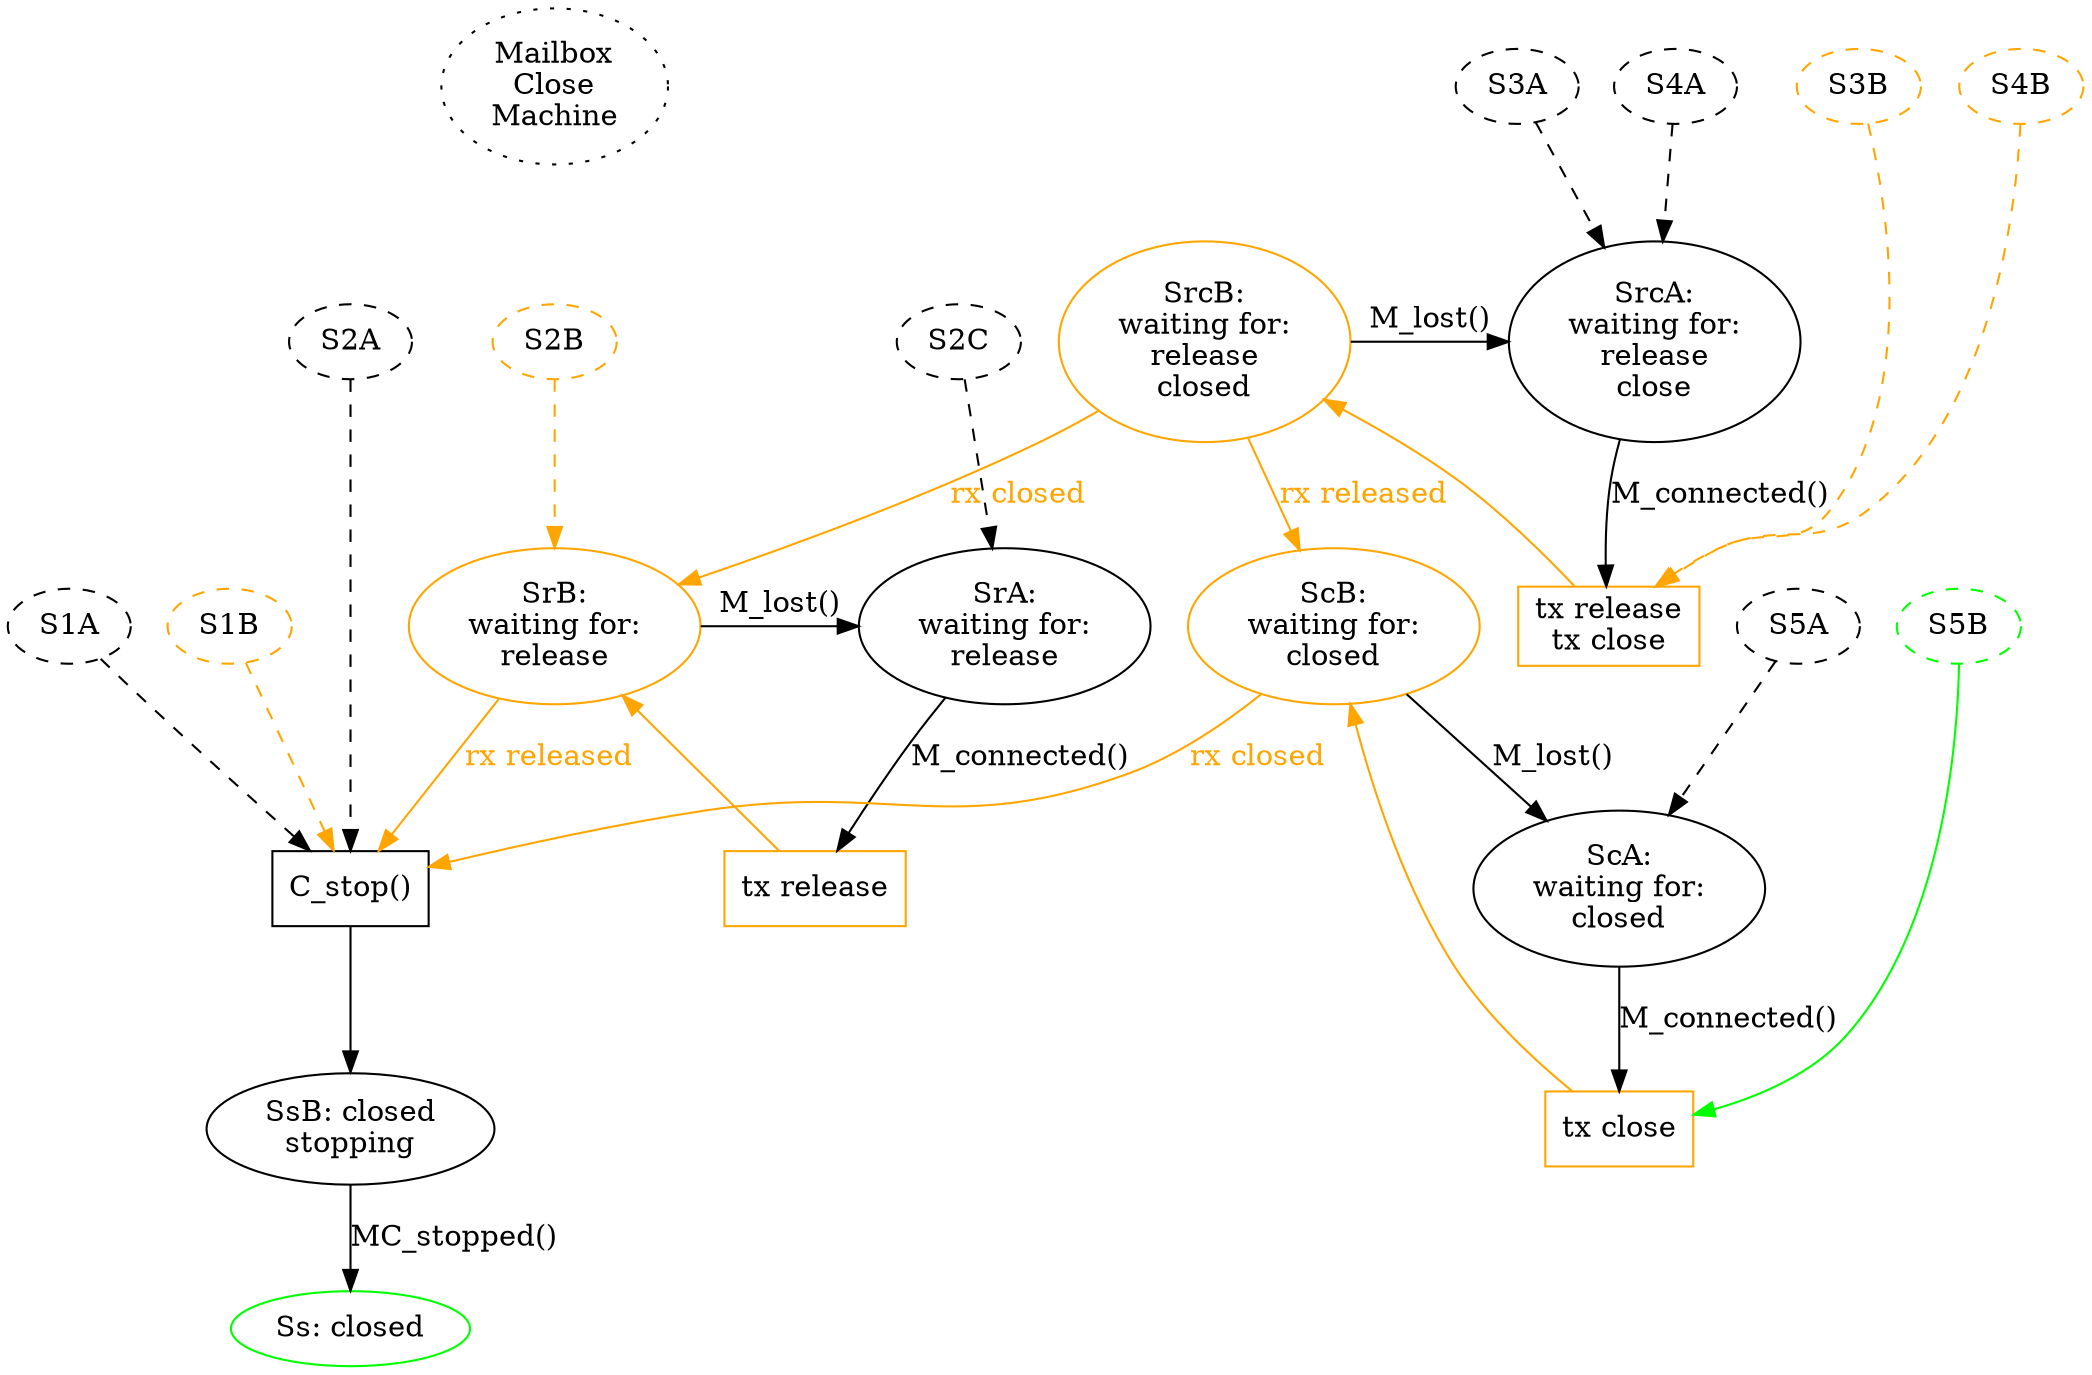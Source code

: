 digraph {
        /* M_close pathways */
        MC_title [label="Mailbox\nClose\nMachine" style="dotted"]
        MC_title -> MC_S2B [style="invis"]

        /* All dashed states are from the main Mailbox Machine diagram, and
        all dashed lines indicate M_close() pathways in from those states.
        Within this graph, all M_close() events leave the state unchanged. */

        {rank=same; MC_SrA MC_SrB}
        MC_SrA [label="SrA:\nwaiting for:\nrelease"]
        MC_SrA -> MC_Pr [label="M_connected()"]
        MC_Pr [shape="box" label="tx release" color="orange"]
        MC_Pr -> MC_SrB [color="orange"]
        MC_SrB [label="SrB:\nwaiting for:\nrelease" color="orange"]
        MC_SrB -> MC_SrA [label="M_lost()"]
        MC_SrB -> MC_P_stop [label="rx released" color="orange" fontcolor="orange"]

        /*{rank=same; MC_ScA MC_ScB}*/
        MC_ScA [label="ScA:\nwaiting for:\nclosed"]
        MC_ScA -> MC_Pc [label="M_connected()"]
        MC_Pc [shape="box" label="tx close" color="orange"]
        MC_Pc -> MC_ScB [color="orange"]
        MC_ScB [label="ScB:\nwaiting for:\nclosed" color="orange"]
        MC_ScB -> MC_ScA [label="M_lost()"]
        MC_ScB -> MC_P_stop [label="rx closed" color="orange" fontcolor="orange"]

        {rank=same; MC_SrcA MC_SrcB}
        MC_SrcA [label="SrcA:\nwaiting for:\nrelease\nclose"]
        MC_SrcA -> MC_Prc [label="M_connected()"]
        MC_Prc [shape="box" label="tx release\ntx close" color="orange"]
        MC_Prc -> MC_SrcB [color="orange"]
        MC_SrcB [label="SrcB:\nwaiting for:\nrelease\nclosed" color="orange"]
        MC_SrcB -> MC_SrcA [label="M_lost()"]
        MC_SrcB -> MC_ScB [label="rx released" color="orange" fontcolor="orange"]
        MC_SrcB -> MC_SrB [label="rx closed" color="orange" fontcolor="orange"]


        MC_P_stop [shape="box" label="C_stop()"]
        MC_P_stop -> MC_SsB

        MC_SsB -> MC_Ss [label="MC_stopped()"]
        MC_SsB [label="SsB: closed\nstopping"]

        MC_Ss [label="Ss: closed" color="green"]


        MC_S1A [label="S1A" style="dashed"]
        MC_S1A -> MC_P_stop [style="dashed"]
        MC_S1B [label="S1B" color="orange" style="dashed"]
        MC_S1B -> MC_P_stop [style="dashed" color="orange"]

        {rank=same; MC_S2A MC_S2B MC_S2C}
        MC_S2A [label="S2A" style="dashed"]
        MC_S2A -> MC_P_stop [style="dashed"]
        MC_S2C [label="S2C" style="dashed"]
        MC_S2C -> MC_SrA [style="dashed"]
        MC_S2B [label="S2B" color="orange" style="dashed"]
        MC_S2B -> MC_SrB [color="orange" style="dashed"]

        {rank=same; MC_title MC_S3A MC_S4A MC_S3B MC_S4B}
        MC_S3A [label="S3A" style="dashed"]
        MC_S3B [label="S3B" color="orange" style="dashed"]
        MC_S3A -> MC_SrcA [style="dashed"]
        MC_S3B -> MC_Prc [color="orange" style="dashed"]

        MC_S4A [label="S4A" style="dashed"]
        MC_S4B [label="S4B" color="orange" style="dashed"]
        MC_S4A -> MC_SrcA [style="dashed"]
        MC_S4B -> MC_Prc [color="orange" style="dashed"]

        {rank=same; MC_S5A MC_S5B}
        MC_S5A [label="S5A" style="dashed"]
        MC_S5B [label="S5B" color="green" style="dashed"]
        MC_S5A -> MC_ScA [style="dashed"]
        MC_S5B -> MC_Pc [color="green"]

}
